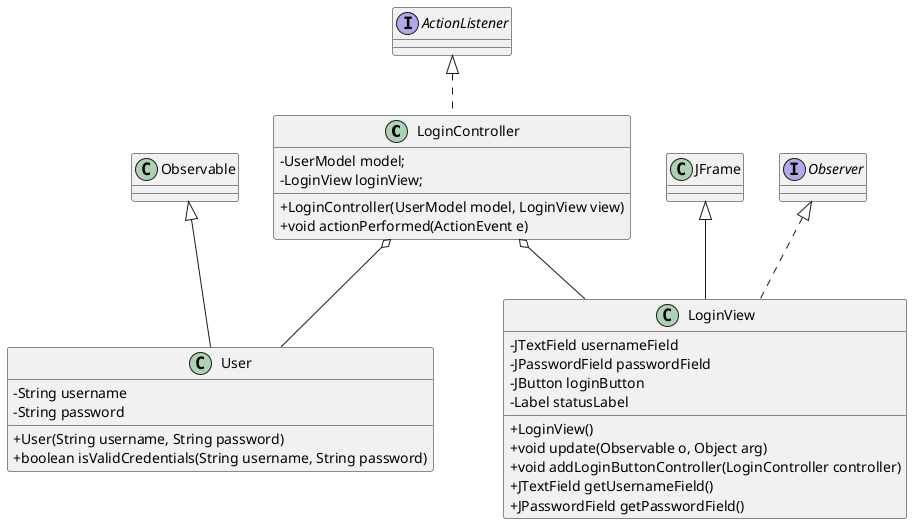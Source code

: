 @startuml
skinparam classAttributeIconSize 0

LoginController o-- User
LoginController o-- LoginView

class User extends Observable {
-String username
-String password
+User(String username, String password)
+boolean isValidCredentials(String username, String password)
}

class LoginView extends JFrame implements Observer {
-JTextField usernameField
-JPasswordField passwordField
-JButton loginButton
-Label statusLabel
+LoginView()
+void update(Observable o, Object arg)
+void addLoginButtonController(LoginController controller)
+JTextField getUsernameField()
+JPasswordField getPasswordField()
}

class LoginController implements ActionListener {
-UserModel model;
-LoginView loginView;
+LoginController(UserModel model, LoginView view)
+void actionPerformed(ActionEvent e)
}


@enduml

